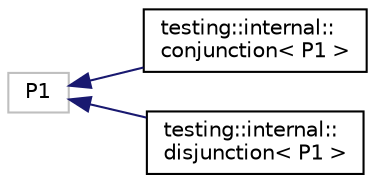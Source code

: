 digraph "Graphical Class Hierarchy"
{
 // LATEX_PDF_SIZE
  edge [fontname="Helvetica",fontsize="10",labelfontname="Helvetica",labelfontsize="10"];
  node [fontname="Helvetica",fontsize="10",shape=record];
  rankdir="LR";
  Node252 [label="P1",height=0.2,width=0.4,color="grey75", fillcolor="white", style="filled",tooltip=" "];
  Node252 -> Node0 [dir="back",color="midnightblue",fontsize="10",style="solid",fontname="Helvetica"];
  Node0 [label="testing::internal::\lconjunction\< P1 \>",height=0.2,width=0.4,color="black", fillcolor="white", style="filled",URL="$structtesting_1_1internal_1_1conjunction_3_01P1_01_4.html",tooltip=" "];
  Node252 -> Node254 [dir="back",color="midnightblue",fontsize="10",style="solid",fontname="Helvetica"];
  Node254 [label="testing::internal::\ldisjunction\< P1 \>",height=0.2,width=0.4,color="black", fillcolor="white", style="filled",URL="$structtesting_1_1internal_1_1disjunction_3_01P1_01_4.html",tooltip=" "];
}
